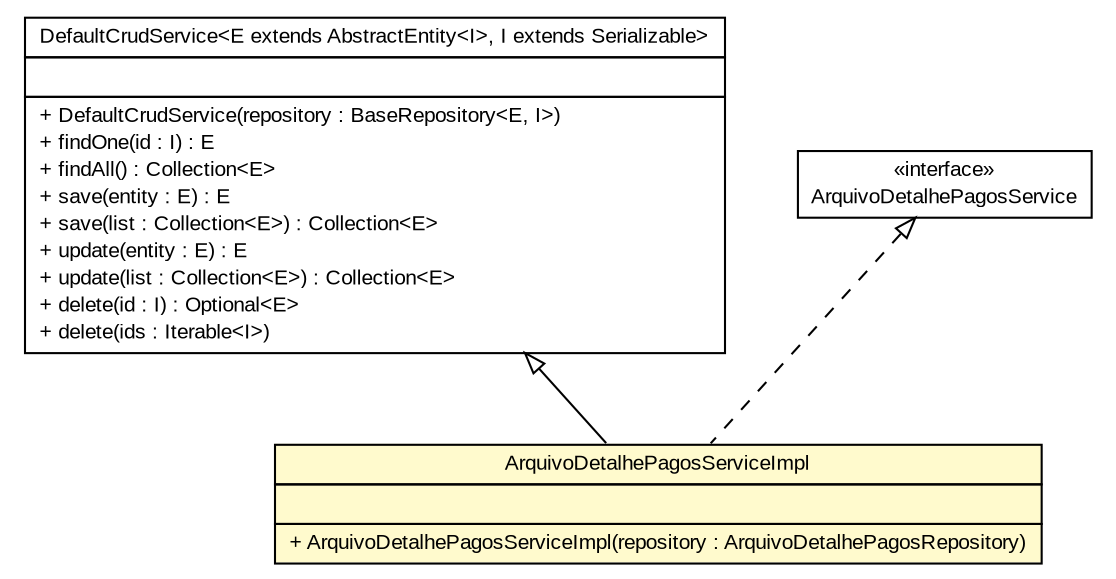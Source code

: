 #!/usr/local/bin/dot
#
# Class diagram 
# Generated by UMLGraph version R5_6 (http://www.umlgraph.org/)
#

digraph G {
	edge [fontname="arial",fontsize=10,labelfontname="arial",labelfontsize=10];
	node [fontname="arial",fontsize=10,shape=plaintext];
	nodesep=0.25;
	ranksep=0.5;
	// br.gov.to.sefaz.business.service.impl.DefaultCrudService<E extends br.gov.to.sefaz.persistence.entity.AbstractEntity<I>, I extends java.io.Serializable>
	c234449 [label=<<table title="br.gov.to.sefaz.business.service.impl.DefaultCrudService" border="0" cellborder="1" cellspacing="0" cellpadding="2" port="p" href="../../../../business/service/impl/DefaultCrudService.html">
		<tr><td><table border="0" cellspacing="0" cellpadding="1">
<tr><td align="center" balign="center"> DefaultCrudService&lt;E extends AbstractEntity&lt;I&gt;, I extends Serializable&gt; </td></tr>
		</table></td></tr>
		<tr><td><table border="0" cellspacing="0" cellpadding="1">
<tr><td align="left" balign="left">  </td></tr>
		</table></td></tr>
		<tr><td><table border="0" cellspacing="0" cellpadding="1">
<tr><td align="left" balign="left"> + DefaultCrudService(repository : BaseRepository&lt;E, I&gt;) </td></tr>
<tr><td align="left" balign="left"> + findOne(id : I) : E </td></tr>
<tr><td align="left" balign="left"> + findAll() : Collection&lt;E&gt; </td></tr>
<tr><td align="left" balign="left"> + save(entity : E) : E </td></tr>
<tr><td align="left" balign="left"> + save(list : Collection&lt;E&gt;) : Collection&lt;E&gt; </td></tr>
<tr><td align="left" balign="left"> + update(entity : E) : E </td></tr>
<tr><td align="left" balign="left"> + update(list : Collection&lt;E&gt;) : Collection&lt;E&gt; </td></tr>
<tr><td align="left" balign="left"> + delete(id : I) : Optional&lt;E&gt; </td></tr>
<tr><td align="left" balign="left"> + delete(ids : Iterable&lt;I&gt;) </td></tr>
		</table></td></tr>
		</table>>, URL="../../../../business/service/impl/DefaultCrudService.html", fontname="arial", fontcolor="black", fontsize=10.0];
	// br.gov.to.sefaz.arr.processamento.service.ArquivoDetalhePagosService
	c235126 [label=<<table title="br.gov.to.sefaz.arr.processamento.service.ArquivoDetalhePagosService" border="0" cellborder="1" cellspacing="0" cellpadding="2" port="p" href="../ArquivoDetalhePagosService.html">
		<tr><td><table border="0" cellspacing="0" cellpadding="1">
<tr><td align="center" balign="center"> &#171;interface&#187; </td></tr>
<tr><td align="center" balign="center"> ArquivoDetalhePagosService </td></tr>
		</table></td></tr>
		</table>>, URL="../ArquivoDetalhePagosService.html", fontname="arial", fontcolor="black", fontsize=10.0];
	// br.gov.to.sefaz.arr.processamento.service.impl.ArquivoDetalhePagosServiceImpl
	c235139 [label=<<table title="br.gov.to.sefaz.arr.processamento.service.impl.ArquivoDetalhePagosServiceImpl" border="0" cellborder="1" cellspacing="0" cellpadding="2" port="p" bgcolor="lemonChiffon" href="./ArquivoDetalhePagosServiceImpl.html">
		<tr><td><table border="0" cellspacing="0" cellpadding="1">
<tr><td align="center" balign="center"> ArquivoDetalhePagosServiceImpl </td></tr>
		</table></td></tr>
		<tr><td><table border="0" cellspacing="0" cellpadding="1">
<tr><td align="left" balign="left">  </td></tr>
		</table></td></tr>
		<tr><td><table border="0" cellspacing="0" cellpadding="1">
<tr><td align="left" balign="left"> + ArquivoDetalhePagosServiceImpl(repository : ArquivoDetalhePagosRepository) </td></tr>
		</table></td></tr>
		</table>>, URL="./ArquivoDetalhePagosServiceImpl.html", fontname="arial", fontcolor="black", fontsize=10.0];
	//br.gov.to.sefaz.arr.processamento.service.impl.ArquivoDetalhePagosServiceImpl extends br.gov.to.sefaz.business.service.impl.DefaultCrudService<br.gov.to.sefaz.arr.persistence.entity.ArquivoDetalhePagos, java.lang.Long>
	c234449:p -> c235139:p [dir=back,arrowtail=empty];
	//br.gov.to.sefaz.arr.processamento.service.impl.ArquivoDetalhePagosServiceImpl implements br.gov.to.sefaz.arr.processamento.service.ArquivoDetalhePagosService
	c235126:p -> c235139:p [dir=back,arrowtail=empty,style=dashed];
}

